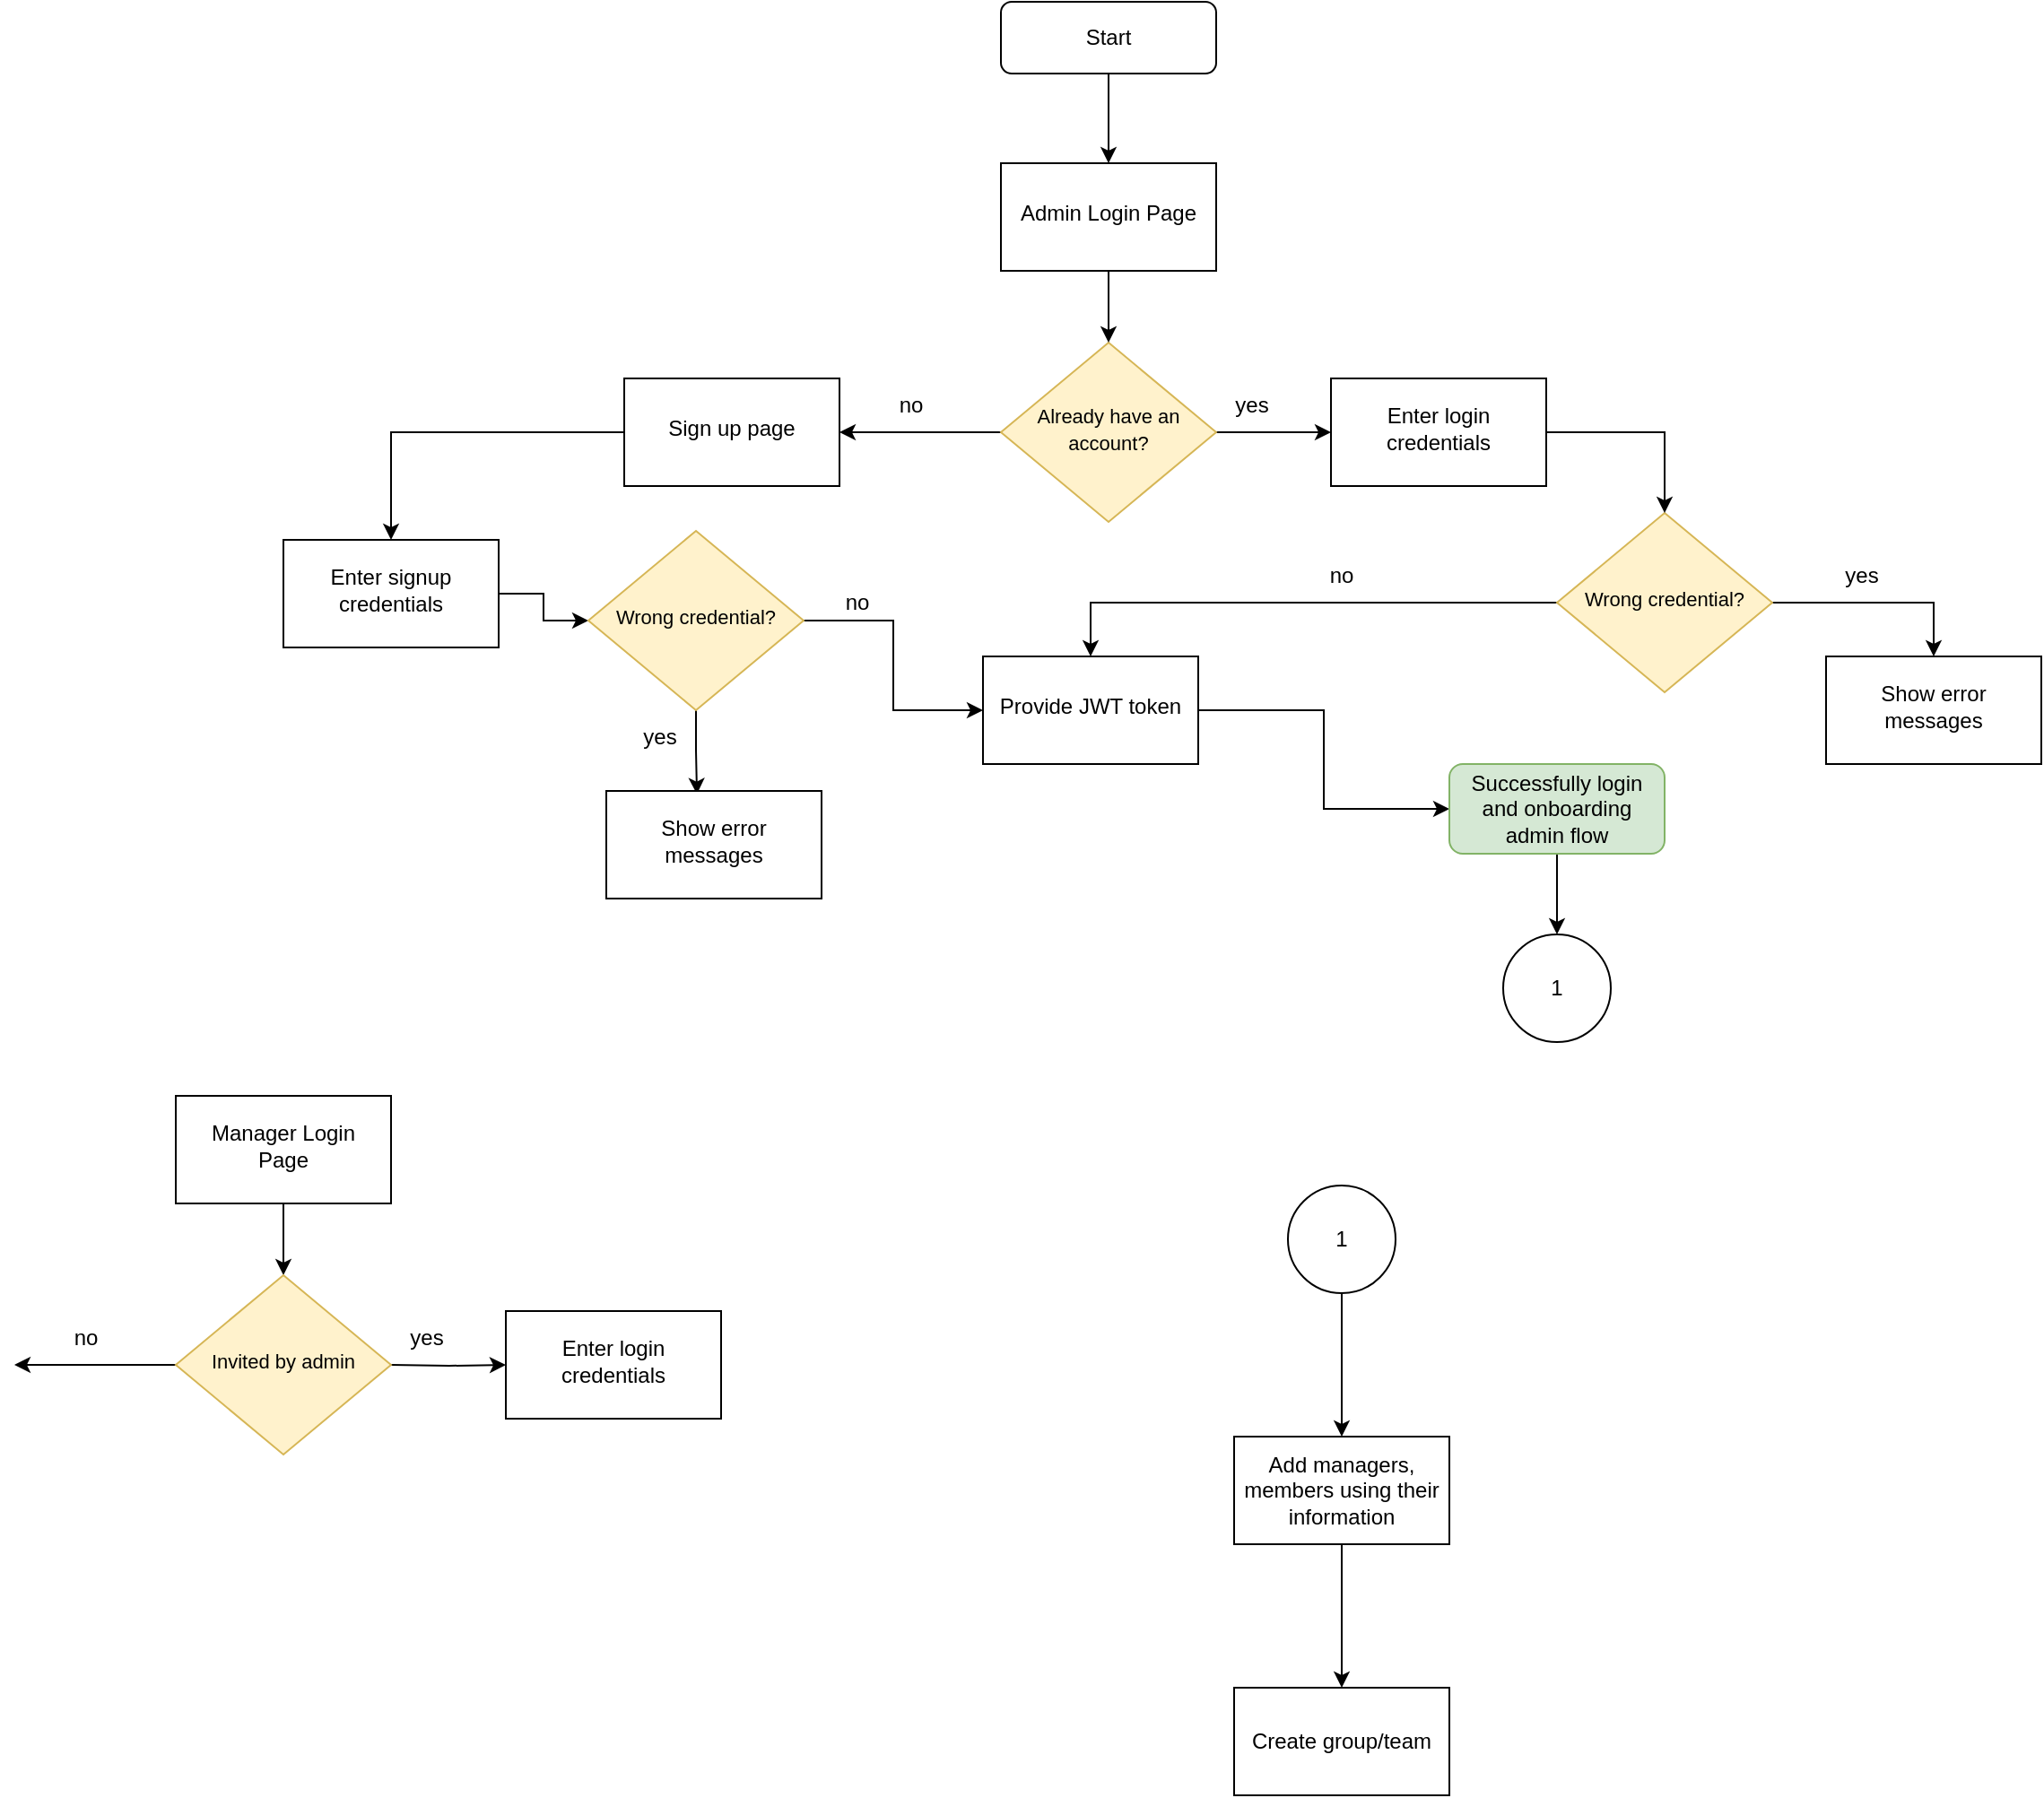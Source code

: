 <mxfile version="21.0.8" type="github">
  <diagram id="C5RBs43oDa-KdzZeNtuy" name="Page-1">
    <mxGraphModel dx="3247" dy="664" grid="1" gridSize="10" guides="1" tooltips="1" connect="1" arrows="1" fold="1" page="1" pageScale="1" pageWidth="2000" pageHeight="2000" math="0" shadow="0">
      <root>
        <mxCell id="WIyWlLk6GJQsqaUBKTNV-0" />
        <mxCell id="WIyWlLk6GJQsqaUBKTNV-1" parent="WIyWlLk6GJQsqaUBKTNV-0" />
        <mxCell id="BaSXGq73hNiP6_gF0Rg8-71" value="" style="edgeStyle=orthogonalEdgeStyle;rounded=0;orthogonalLoop=1;jettySize=auto;html=1;" edge="1" parent="WIyWlLk6GJQsqaUBKTNV-1" source="WIyWlLk6GJQsqaUBKTNV-6" target="BaSXGq73hNiP6_gF0Rg8-70">
          <mxGeometry relative="1" as="geometry" />
        </mxCell>
        <mxCell id="BaSXGq73hNiP6_gF0Rg8-161" style="edgeStyle=orthogonalEdgeStyle;rounded=0;orthogonalLoop=1;jettySize=auto;html=1;entryX=0;entryY=0.5;entryDx=0;entryDy=0;" edge="1" parent="WIyWlLk6GJQsqaUBKTNV-1" source="WIyWlLk6GJQsqaUBKTNV-6" target="BaSXGq73hNiP6_gF0Rg8-155">
          <mxGeometry relative="1" as="geometry" />
        </mxCell>
        <mxCell id="WIyWlLk6GJQsqaUBKTNV-6" value="&lt;font style=&quot;font-size: 11px;&quot;&gt;Already have an account?&lt;/font&gt;" style="rhombus;whiteSpace=wrap;html=1;shadow=0;fontFamily=Helvetica;fontSize=12;align=center;strokeWidth=1;spacing=6;spacingTop=-4;fillColor=#fff2cc;strokeColor=#d6b656;" parent="WIyWlLk6GJQsqaUBKTNV-1" vertex="1">
          <mxGeometry x="170" y="230" width="120" height="100" as="geometry" />
        </mxCell>
        <mxCell id="BaSXGq73hNiP6_gF0Rg8-78" value="" style="edgeStyle=orthogonalEdgeStyle;rounded=0;orthogonalLoop=1;jettySize=auto;html=1;" edge="1" parent="WIyWlLk6GJQsqaUBKTNV-1" source="BaSXGq73hNiP6_gF0Rg8-70" target="BaSXGq73hNiP6_gF0Rg8-77">
          <mxGeometry relative="1" as="geometry" />
        </mxCell>
        <mxCell id="BaSXGq73hNiP6_gF0Rg8-70" value="Sign up page" style="whiteSpace=wrap;html=1;shadow=0;strokeWidth=1;spacing=6;spacingTop=-4;" vertex="1" parent="WIyWlLk6GJQsqaUBKTNV-1">
          <mxGeometry x="-40" y="250" width="120" height="60" as="geometry" />
        </mxCell>
        <mxCell id="BaSXGq73hNiP6_gF0Rg8-73" value="no" style="text;strokeColor=none;align=center;fillColor=none;html=1;verticalAlign=middle;whiteSpace=wrap;rounded=0;" vertex="1" parent="WIyWlLk6GJQsqaUBKTNV-1">
          <mxGeometry x="90" y="250" width="60" height="30" as="geometry" />
        </mxCell>
        <mxCell id="BaSXGq73hNiP6_gF0Rg8-92" style="edgeStyle=orthogonalEdgeStyle;rounded=0;orthogonalLoop=1;jettySize=auto;html=1;" edge="1" parent="WIyWlLk6GJQsqaUBKTNV-1" source="BaSXGq73hNiP6_gF0Rg8-77" target="BaSXGq73hNiP6_gF0Rg8-91">
          <mxGeometry relative="1" as="geometry" />
        </mxCell>
        <mxCell id="BaSXGq73hNiP6_gF0Rg8-77" value="Enter signup credentials" style="whiteSpace=wrap;html=1;shadow=0;strokeWidth=1;spacing=6;spacingTop=-4;" vertex="1" parent="WIyWlLk6GJQsqaUBKTNV-1">
          <mxGeometry x="-230" y="340" width="120" height="60" as="geometry" />
        </mxCell>
        <mxCell id="BaSXGq73hNiP6_gF0Rg8-87" style="edgeStyle=orthogonalEdgeStyle;rounded=0;orthogonalLoop=1;jettySize=auto;html=1;entryX=0;entryY=0.5;entryDx=0;entryDy=0;" edge="1" parent="WIyWlLk6GJQsqaUBKTNV-1" source="BaSXGq73hNiP6_gF0Rg8-79" target="BaSXGq73hNiP6_gF0Rg8-88">
          <mxGeometry relative="1" as="geometry">
            <mxPoint x="360" y="360.0" as="targetPoint" />
          </mxGeometry>
        </mxCell>
        <mxCell id="BaSXGq73hNiP6_gF0Rg8-79" value="Provide JWT token" style="whiteSpace=wrap;html=1;shadow=0;strokeWidth=1;spacing=6;spacingTop=-4;" vertex="1" parent="WIyWlLk6GJQsqaUBKTNV-1">
          <mxGeometry x="160" y="405" width="120" height="60" as="geometry" />
        </mxCell>
        <mxCell id="BaSXGq73hNiP6_gF0Rg8-81" value="Show error messages" style="whiteSpace=wrap;html=1;shadow=0;strokeWidth=1;spacing=6;spacingTop=-4;" vertex="1" parent="WIyWlLk6GJQsqaUBKTNV-1">
          <mxGeometry x="630" y="405" width="120" height="60" as="geometry" />
        </mxCell>
        <mxCell id="BaSXGq73hNiP6_gF0Rg8-83" value="yes" style="text;strokeColor=none;align=center;fillColor=none;html=1;verticalAlign=middle;whiteSpace=wrap;rounded=0;" vertex="1" parent="WIyWlLk6GJQsqaUBKTNV-1">
          <mxGeometry x="-50" y="435" width="60" height="30" as="geometry" />
        </mxCell>
        <mxCell id="BaSXGq73hNiP6_gF0Rg8-84" value="no" style="text;strokeColor=none;align=center;fillColor=none;html=1;verticalAlign=middle;whiteSpace=wrap;rounded=0;" vertex="1" parent="WIyWlLk6GJQsqaUBKTNV-1">
          <mxGeometry x="60" y="360" width="60" height="30" as="geometry" />
        </mxCell>
        <mxCell id="BaSXGq73hNiP6_gF0Rg8-152" style="edgeStyle=orthogonalEdgeStyle;rounded=0;orthogonalLoop=1;jettySize=auto;html=1;entryX=0.5;entryY=0;entryDx=0;entryDy=0;" edge="1" parent="WIyWlLk6GJQsqaUBKTNV-1" source="BaSXGq73hNiP6_gF0Rg8-88" target="BaSXGq73hNiP6_gF0Rg8-118">
          <mxGeometry relative="1" as="geometry" />
        </mxCell>
        <mxCell id="BaSXGq73hNiP6_gF0Rg8-88" value="Successfully login and onboarding admin flow" style="rounded=1;whiteSpace=wrap;html=1;fontSize=12;glass=0;strokeWidth=1;shadow=0;fillColor=#d5e8d4;strokeColor=#82b366;" vertex="1" parent="WIyWlLk6GJQsqaUBKTNV-1">
          <mxGeometry x="420" y="465" width="120" height="50" as="geometry" />
        </mxCell>
        <mxCell id="BaSXGq73hNiP6_gF0Rg8-90" value="yes" style="text;strokeColor=none;align=center;fillColor=none;html=1;verticalAlign=middle;whiteSpace=wrap;rounded=0;" vertex="1" parent="WIyWlLk6GJQsqaUBKTNV-1">
          <mxGeometry x="620" y="345" width="60" height="30" as="geometry" />
        </mxCell>
        <mxCell id="BaSXGq73hNiP6_gF0Rg8-95" style="edgeStyle=orthogonalEdgeStyle;rounded=0;orthogonalLoop=1;jettySize=auto;html=1;entryX=0;entryY=0.5;entryDx=0;entryDy=0;" edge="1" parent="WIyWlLk6GJQsqaUBKTNV-1" source="BaSXGq73hNiP6_gF0Rg8-91" target="BaSXGq73hNiP6_gF0Rg8-79">
          <mxGeometry relative="1" as="geometry" />
        </mxCell>
        <mxCell id="BaSXGq73hNiP6_gF0Rg8-153" style="edgeStyle=orthogonalEdgeStyle;rounded=0;orthogonalLoop=1;jettySize=auto;html=1;entryX=0.421;entryY=0.03;entryDx=0;entryDy=0;entryPerimeter=0;" edge="1" parent="WIyWlLk6GJQsqaUBKTNV-1" source="BaSXGq73hNiP6_gF0Rg8-91" target="BaSXGq73hNiP6_gF0Rg8-105">
          <mxGeometry relative="1" as="geometry" />
        </mxCell>
        <mxCell id="BaSXGq73hNiP6_gF0Rg8-91" value="&lt;font style=&quot;font-size: 11px;&quot;&gt;Wrong credential?&lt;/font&gt;" style="rhombus;whiteSpace=wrap;html=1;shadow=0;fontFamily=Helvetica;fontSize=12;align=center;strokeWidth=1;spacing=6;spacingTop=-4;fillColor=#fff2cc;strokeColor=#d6b656;" vertex="1" parent="WIyWlLk6GJQsqaUBKTNV-1">
          <mxGeometry x="-60" y="335" width="120" height="100" as="geometry" />
        </mxCell>
        <mxCell id="BaSXGq73hNiP6_gF0Rg8-99" style="edgeStyle=orthogonalEdgeStyle;rounded=0;orthogonalLoop=1;jettySize=auto;html=1;entryX=0.5;entryY=0;entryDx=0;entryDy=0;" edge="1" parent="WIyWlLk6GJQsqaUBKTNV-1" source="BaSXGq73hNiP6_gF0Rg8-96" target="BaSXGq73hNiP6_gF0Rg8-79">
          <mxGeometry relative="1" as="geometry" />
        </mxCell>
        <mxCell id="BaSXGq73hNiP6_gF0Rg8-103" style="edgeStyle=orthogonalEdgeStyle;rounded=0;orthogonalLoop=1;jettySize=auto;html=1;entryX=0.5;entryY=0;entryDx=0;entryDy=0;" edge="1" parent="WIyWlLk6GJQsqaUBKTNV-1" source="BaSXGq73hNiP6_gF0Rg8-96" target="BaSXGq73hNiP6_gF0Rg8-81">
          <mxGeometry relative="1" as="geometry" />
        </mxCell>
        <mxCell id="BaSXGq73hNiP6_gF0Rg8-96" value="&lt;font style=&quot;font-size: 11px;&quot;&gt;Wrong credential?&lt;/font&gt;" style="rhombus;whiteSpace=wrap;html=1;shadow=0;fontFamily=Helvetica;fontSize=12;align=center;strokeWidth=1;spacing=6;spacingTop=-4;fillColor=#fff2cc;strokeColor=#d6b656;" vertex="1" parent="WIyWlLk6GJQsqaUBKTNV-1">
          <mxGeometry x="480" y="325" width="120" height="100" as="geometry" />
        </mxCell>
        <mxCell id="BaSXGq73hNiP6_gF0Rg8-101" value="no" style="text;strokeColor=none;align=center;fillColor=none;html=1;verticalAlign=middle;whiteSpace=wrap;rounded=0;" vertex="1" parent="WIyWlLk6GJQsqaUBKTNV-1">
          <mxGeometry x="330" y="345" width="60" height="30" as="geometry" />
        </mxCell>
        <mxCell id="BaSXGq73hNiP6_gF0Rg8-104" value="yes" style="text;strokeColor=none;align=center;fillColor=none;html=1;verticalAlign=middle;whiteSpace=wrap;rounded=0;" vertex="1" parent="WIyWlLk6GJQsqaUBKTNV-1">
          <mxGeometry x="280" y="250" width="60" height="30" as="geometry" />
        </mxCell>
        <mxCell id="BaSXGq73hNiP6_gF0Rg8-105" value="Show error messages" style="whiteSpace=wrap;html=1;shadow=0;strokeWidth=1;spacing=6;spacingTop=-4;" vertex="1" parent="WIyWlLk6GJQsqaUBKTNV-1">
          <mxGeometry x="-50" y="480" width="120" height="60" as="geometry" />
        </mxCell>
        <mxCell id="BaSXGq73hNiP6_gF0Rg8-118" value="1" style="ellipse;whiteSpace=wrap;html=1;aspect=fixed;" vertex="1" parent="WIyWlLk6GJQsqaUBKTNV-1">
          <mxGeometry x="450" y="560" width="60" height="60" as="geometry" />
        </mxCell>
        <mxCell id="BaSXGq73hNiP6_gF0Rg8-158" style="edgeStyle=orthogonalEdgeStyle;rounded=0;orthogonalLoop=1;jettySize=auto;html=1;entryX=0.5;entryY=0;entryDx=0;entryDy=0;" edge="1" parent="WIyWlLk6GJQsqaUBKTNV-1" source="BaSXGq73hNiP6_gF0Rg8-154" target="BaSXGq73hNiP6_gF0Rg8-157">
          <mxGeometry relative="1" as="geometry" />
        </mxCell>
        <mxCell id="BaSXGq73hNiP6_gF0Rg8-154" value="Start" style="rounded=1;whiteSpace=wrap;html=1;fontSize=12;glass=0;strokeWidth=1;shadow=0;" vertex="1" parent="WIyWlLk6GJQsqaUBKTNV-1">
          <mxGeometry x="170" y="40" width="120" height="40" as="geometry" />
        </mxCell>
        <mxCell id="BaSXGq73hNiP6_gF0Rg8-160" style="edgeStyle=orthogonalEdgeStyle;rounded=0;orthogonalLoop=1;jettySize=auto;html=1;entryX=0.5;entryY=0;entryDx=0;entryDy=0;" edge="1" parent="WIyWlLk6GJQsqaUBKTNV-1" source="BaSXGq73hNiP6_gF0Rg8-155" target="BaSXGq73hNiP6_gF0Rg8-96">
          <mxGeometry relative="1" as="geometry" />
        </mxCell>
        <mxCell id="BaSXGq73hNiP6_gF0Rg8-155" value="Enter login credentials" style="whiteSpace=wrap;html=1;shadow=0;strokeWidth=1;spacing=6;spacingTop=-4;" vertex="1" parent="WIyWlLk6GJQsqaUBKTNV-1">
          <mxGeometry x="354" y="250" width="120" height="60" as="geometry" />
        </mxCell>
        <mxCell id="BaSXGq73hNiP6_gF0Rg8-159" style="edgeStyle=orthogonalEdgeStyle;rounded=0;orthogonalLoop=1;jettySize=auto;html=1;entryX=0.5;entryY=0;entryDx=0;entryDy=0;" edge="1" parent="WIyWlLk6GJQsqaUBKTNV-1" source="BaSXGq73hNiP6_gF0Rg8-157" target="WIyWlLk6GJQsqaUBKTNV-6">
          <mxGeometry relative="1" as="geometry" />
        </mxCell>
        <mxCell id="BaSXGq73hNiP6_gF0Rg8-157" value="Admin Login Page" style="whiteSpace=wrap;html=1;shadow=0;strokeWidth=1;spacing=6;spacingTop=-4;" vertex="1" parent="WIyWlLk6GJQsqaUBKTNV-1">
          <mxGeometry x="170" y="130" width="120" height="60" as="geometry" />
        </mxCell>
        <mxCell id="BaSXGq73hNiP6_gF0Rg8-165" value="" style="edgeStyle=orthogonalEdgeStyle;rounded=0;orthogonalLoop=1;jettySize=auto;html=1;" edge="1" parent="WIyWlLk6GJQsqaUBKTNV-1" source="BaSXGq73hNiP6_gF0Rg8-162" target="BaSXGq73hNiP6_gF0Rg8-164">
          <mxGeometry relative="1" as="geometry" />
        </mxCell>
        <mxCell id="BaSXGq73hNiP6_gF0Rg8-162" value="1" style="ellipse;whiteSpace=wrap;html=1;aspect=fixed;" vertex="1" parent="WIyWlLk6GJQsqaUBKTNV-1">
          <mxGeometry x="330" y="700" width="60" height="60" as="geometry" />
        </mxCell>
        <mxCell id="BaSXGq73hNiP6_gF0Rg8-176" value="" style="edgeStyle=orthogonalEdgeStyle;rounded=0;orthogonalLoop=1;jettySize=auto;html=1;" edge="1" parent="WIyWlLk6GJQsqaUBKTNV-1" source="BaSXGq73hNiP6_gF0Rg8-164" target="BaSXGq73hNiP6_gF0Rg8-175">
          <mxGeometry relative="1" as="geometry" />
        </mxCell>
        <mxCell id="BaSXGq73hNiP6_gF0Rg8-164" value="Add managers, members using their information" style="whiteSpace=wrap;html=1;" vertex="1" parent="WIyWlLk6GJQsqaUBKTNV-1">
          <mxGeometry x="300" y="840" width="120" height="60" as="geometry" />
        </mxCell>
        <mxCell id="BaSXGq73hNiP6_gF0Rg8-166" value="" style="edgeStyle=orthogonalEdgeStyle;rounded=0;orthogonalLoop=1;jettySize=auto;html=1;" edge="1" parent="WIyWlLk6GJQsqaUBKTNV-1">
          <mxGeometry relative="1" as="geometry">
            <mxPoint x="-290" y="800" as="sourcePoint" />
            <mxPoint x="-380" y="800" as="targetPoint" />
          </mxGeometry>
        </mxCell>
        <mxCell id="BaSXGq73hNiP6_gF0Rg8-167" style="edgeStyle=orthogonalEdgeStyle;rounded=0;orthogonalLoop=1;jettySize=auto;html=1;entryX=0;entryY=0.5;entryDx=0;entryDy=0;" edge="1" target="BaSXGq73hNiP6_gF0Rg8-170" parent="WIyWlLk6GJQsqaUBKTNV-1">
          <mxGeometry relative="1" as="geometry">
            <mxPoint x="-170" y="800" as="sourcePoint" />
          </mxGeometry>
        </mxCell>
        <mxCell id="BaSXGq73hNiP6_gF0Rg8-168" value="no" style="text;strokeColor=none;align=center;fillColor=none;html=1;verticalAlign=middle;whiteSpace=wrap;rounded=0;" vertex="1" parent="WIyWlLk6GJQsqaUBKTNV-1">
          <mxGeometry x="-370" y="770" width="60" height="30" as="geometry" />
        </mxCell>
        <mxCell id="BaSXGq73hNiP6_gF0Rg8-169" value="yes" style="text;strokeColor=none;align=center;fillColor=none;html=1;verticalAlign=middle;whiteSpace=wrap;rounded=0;" vertex="1" parent="WIyWlLk6GJQsqaUBKTNV-1">
          <mxGeometry x="-180" y="770" width="60" height="30" as="geometry" />
        </mxCell>
        <mxCell id="BaSXGq73hNiP6_gF0Rg8-170" value="Enter login credentials" style="whiteSpace=wrap;html=1;shadow=0;strokeWidth=1;spacing=6;spacingTop=-4;" vertex="1" parent="WIyWlLk6GJQsqaUBKTNV-1">
          <mxGeometry x="-106" y="770" width="120" height="60" as="geometry" />
        </mxCell>
        <mxCell id="BaSXGq73hNiP6_gF0Rg8-171" style="edgeStyle=orthogonalEdgeStyle;rounded=0;orthogonalLoop=1;jettySize=auto;html=1;entryX=0.5;entryY=0;entryDx=0;entryDy=0;" edge="1" source="BaSXGq73hNiP6_gF0Rg8-172" parent="WIyWlLk6GJQsqaUBKTNV-1">
          <mxGeometry relative="1" as="geometry">
            <mxPoint x="-230" y="750" as="targetPoint" />
          </mxGeometry>
        </mxCell>
        <mxCell id="BaSXGq73hNiP6_gF0Rg8-172" value="Manager Login Page" style="whiteSpace=wrap;html=1;shadow=0;strokeWidth=1;spacing=6;spacingTop=-4;" vertex="1" parent="WIyWlLk6GJQsqaUBKTNV-1">
          <mxGeometry x="-290" y="650" width="120" height="60" as="geometry" />
        </mxCell>
        <mxCell id="BaSXGq73hNiP6_gF0Rg8-173" value="&lt;span style=&quot;font-size: 11px;&quot;&gt;Invited by admin&lt;/span&gt;" style="rhombus;whiteSpace=wrap;html=1;shadow=0;fontFamily=Helvetica;fontSize=12;align=center;strokeWidth=1;spacing=6;spacingTop=-4;fillColor=#fff2cc;strokeColor=#d6b656;" vertex="1" parent="WIyWlLk6GJQsqaUBKTNV-1">
          <mxGeometry x="-290" y="750" width="120" height="100" as="geometry" />
        </mxCell>
        <mxCell id="BaSXGq73hNiP6_gF0Rg8-175" value="Create group/team" style="whiteSpace=wrap;html=1;" vertex="1" parent="WIyWlLk6GJQsqaUBKTNV-1">
          <mxGeometry x="300" y="980" width="120" height="60" as="geometry" />
        </mxCell>
      </root>
    </mxGraphModel>
  </diagram>
</mxfile>
